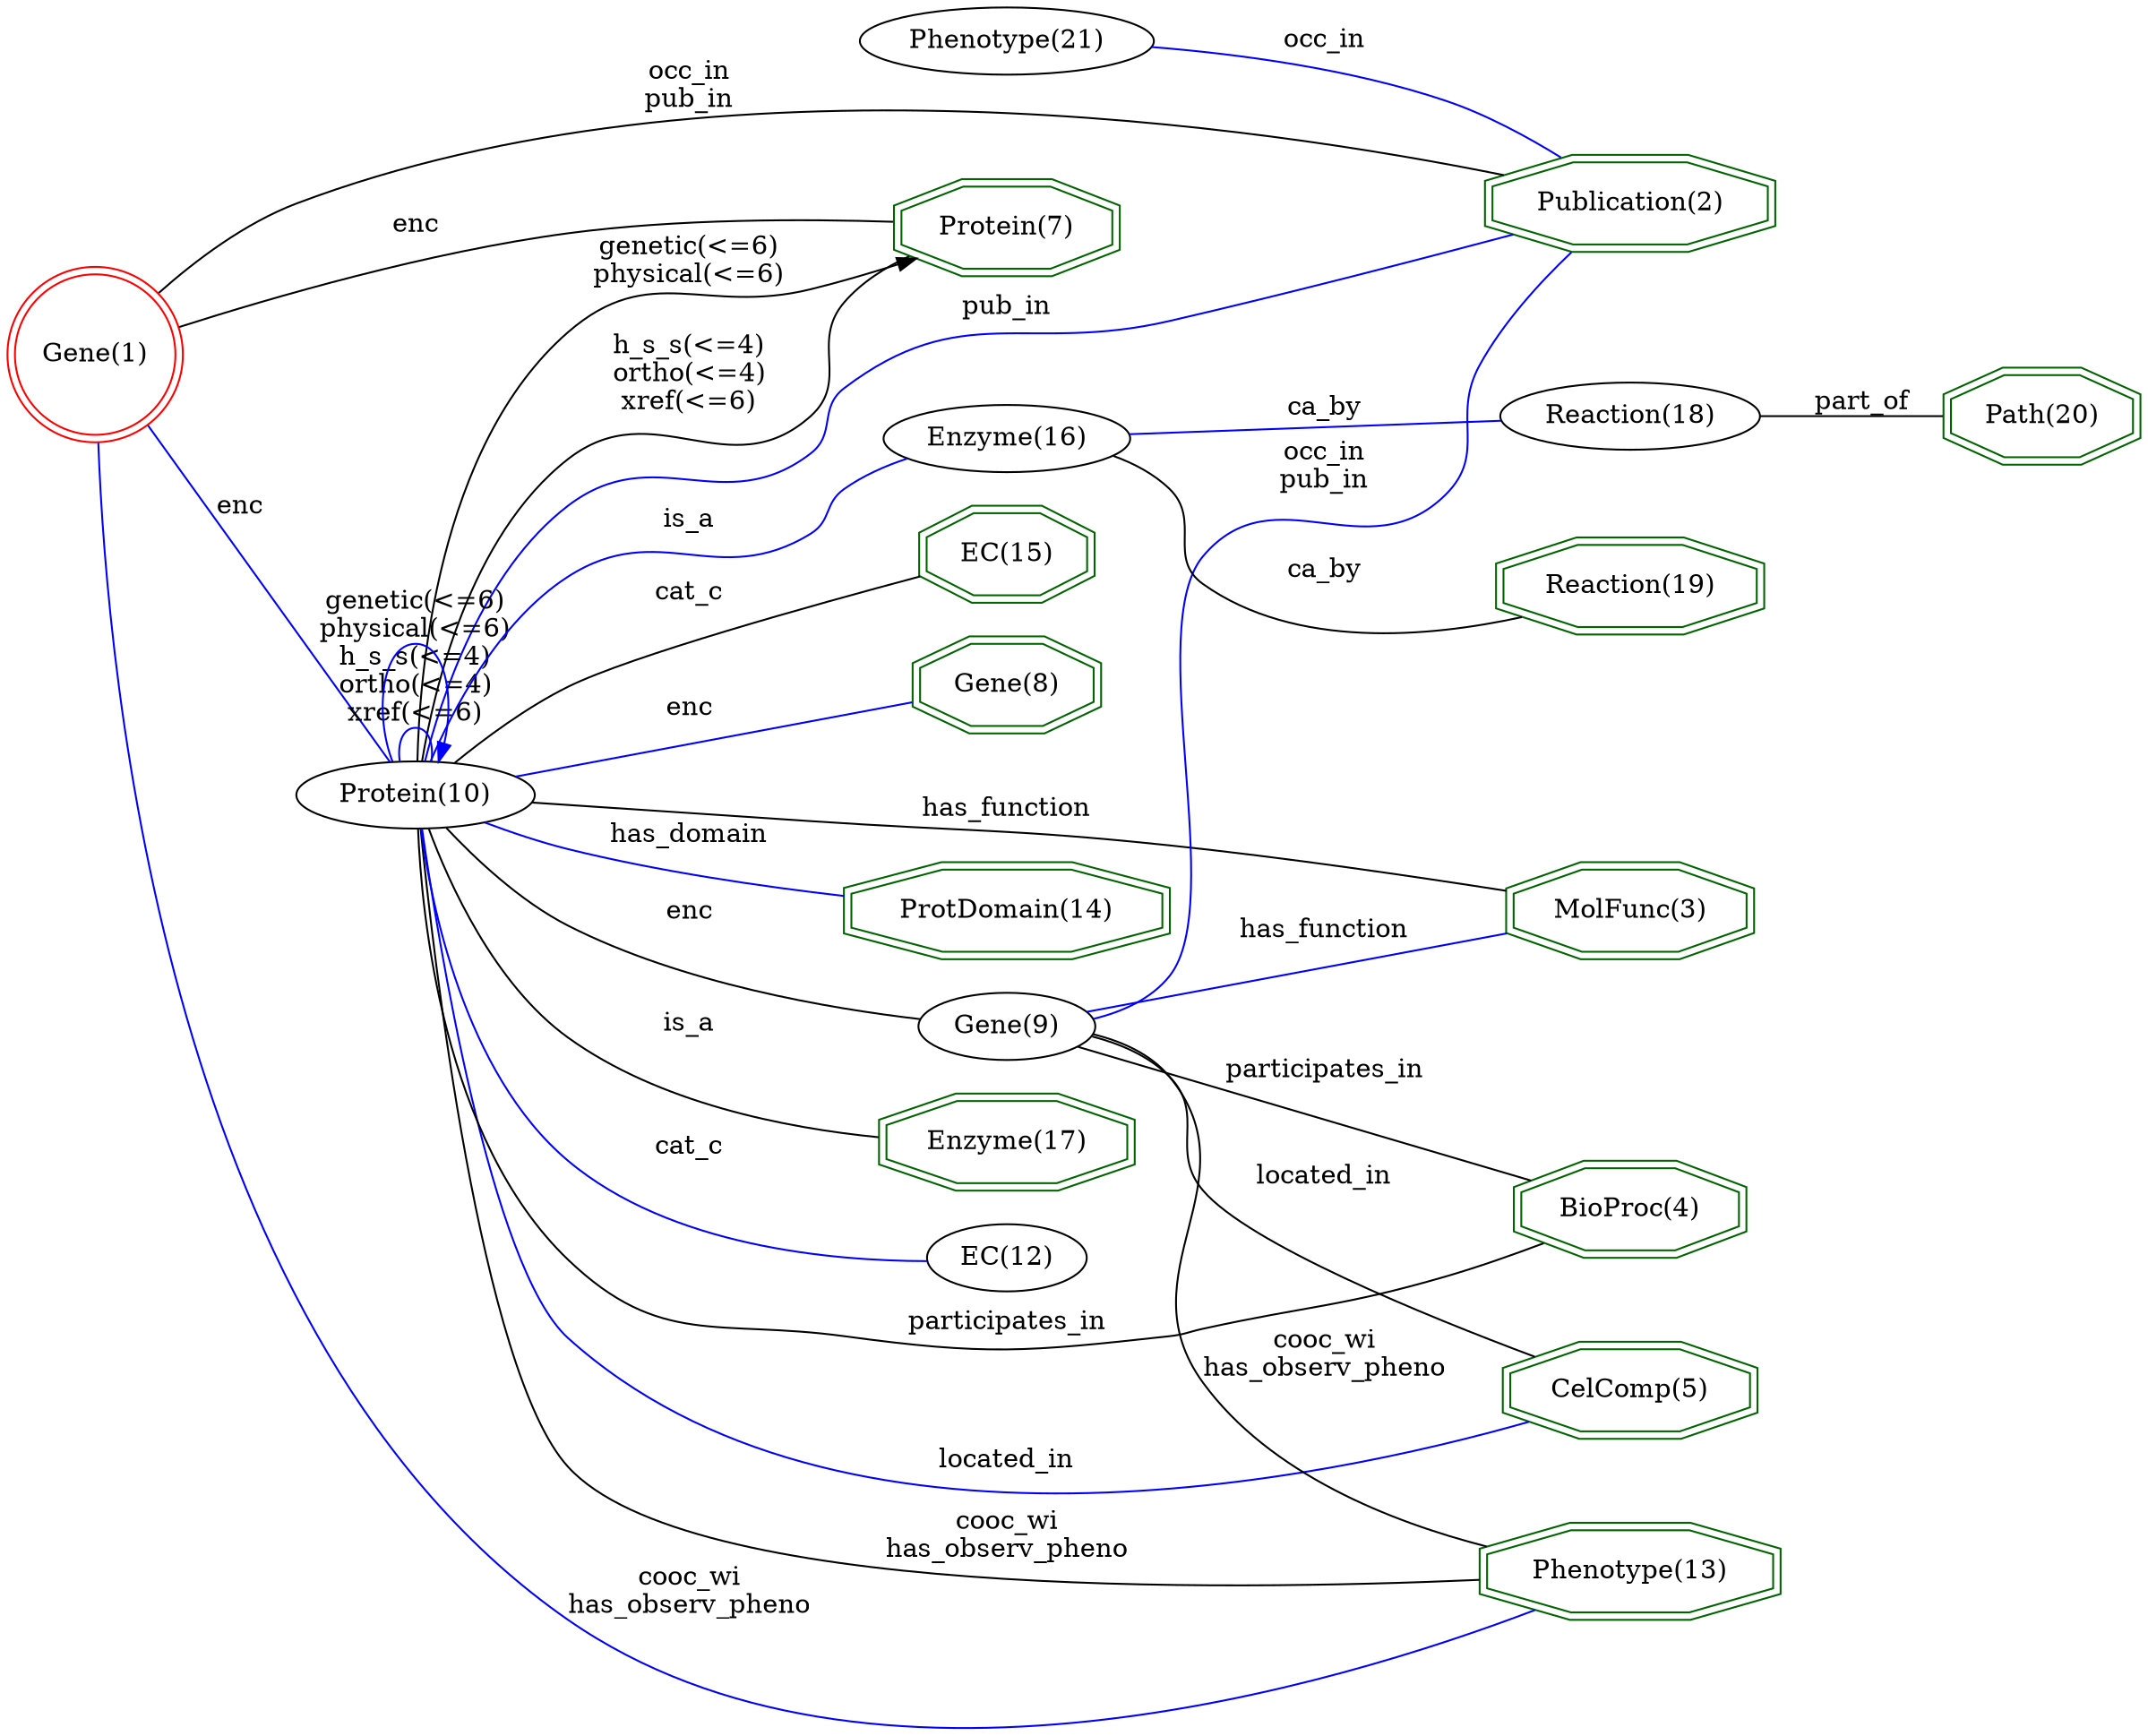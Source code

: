 digraph {
	graph [_draw_="c 9 -#fffffe00 C 7 -#ffffff P 4 0 0 0 861.76 992.95 861.76 992.95 0 ",
		bb="0,0,992.95,861.76",
		dpi=96,
		rankdir=LR,
		xdotversion=1.7
	];
	node [label="\N"];
	"Publication(2)"	[_draw_="c 7 -#006400 p 8 815.31 751.3 815.31 766.22 776.71 776.76 722.12 776.76 683.52 766.22 683.52 751.3 722.12 740.76 776.71 740.76 c \
7 -#006400 p 8 819.32 748.25 819.32 769.27 777.25 780.76 721.58 780.76 679.51 769.27 679.51 748.25 721.58 736.76 777.25 736.76 ",
		_ldraw_="F 14 11 -Times-Roman c 7 -#000000 T 749.41 754.56 0 80.1 14 -Publication(2) ",
		color=darkgreen,
		height=0.61111,
		pos="749.41,758.76",
		shape=doubleoctagon,
		width=1.9362];
	"CelComp(5)"	[_draw_="c 7 -#006400 p 8 808.02 151.3 808.02 166.22 773.69 176.76 725.14 176.76 690.81 166.22 690.81 151.3 725.14 140.76 773.69 140.76 c \
7 -#006400 p 8 812.01 148.34 812.01 169.17 774.29 180.76 724.54 180.76 686.82 169.17 686.82 148.34 724.54 136.76 774.29 136.76 ",
		_ldraw_="F 14 11 -Times-Roman c 7 -#000000 T 749.41 154.56 0 69.99 10 -CelComp(5) ",
		color=darkgreen,
		height=0.61111,
		pos="749.41,158.76",
		shape=doubleoctagon,
		width=1.7443];
	"Path(20)"	[_draw_="c 7 -#006400 p 8 988.86 642.3 988.86 657.22 963.19 667.76 926.89 667.76 901.23 657.22 901.23 642.3 926.89 631.76 963.19 631.76 c \
7 -#006400 p 8 992.85 639.62 992.85 659.9 963.98 671.76 926.11 671.76 897.23 659.9 897.23 639.62 926.11 627.76 963.98 627.76 ",
		_ldraw_="F 14 11 -Times-Roman c 7 -#000000 T 945.04 645.56 0 48.21 8 -Path(20) ",
		color=darkgreen,
		height=0.61111,
		pos="945.04,649.76",
		shape=doubleoctagon,
		width=1.3307];
	"Phenotype(13)"	[_draw_="c 7 -#006400 p 8 816.52 60.3 816.52 75.22 777.21 85.76 721.62 85.76 682.31 75.22 682.31 60.3 721.62 49.76 777.21 49.76 c 7 -#006400 \
p 8 820.51 57.23 820.51 78.29 777.74 89.76 721.09 89.76 678.32 78.29 678.32 57.23 721.09 45.76 777.74 45.76 ",
		_ldraw_="F 14 11 -Times-Roman c 7 -#000000 T 749.41 63.56 0 82.43 13 -Phenotype(13) ",
		color=darkgreen,
		height=0.61111,
		pos="749.41,67.759",
		shape=doubleoctagon,
		width=1.9805];
	"Gene(1)"	[_draw_="c 7 -#ff0000 e 43.08 680.76 39.15 39.15 c 7 -#ff0000 e 43.08 680.76 43.15 43.15 ",
		_ldraw_="F 14 11 -Times-Roman c 7 -#000000 T 43.08 676.56 0 45.86 7 -Gene(1) ",
		color=red,
		height=1.1966,
		pos="43.077,680.76",
		shape=doublecircle,
		width=1.1966];
	"Gene(1)" -> "Publication(2)"	[_draw_="c 7 -#000000 B 7 73.55 711.7 91.5 728.43 115.88 747.68 141.58 757.76 330.4 831.77 578.38 795.04 689.78 772.27 ",
		_ldraw_="F 14 11 -Times-Roman c 7 -#000000 T 312.45 816.56 0 37.32 6 -occ_in F 14 11 -Times-Roman c 7 -#000000 T 312.45 802.56 0 38.89 6 \
-pub_in ",
		arrowhead=none,
		color=black,
		label="occ_in\npub_in",
		lp="312.45,813.76",
		pos="73.55,711.7 91.5,728.43 115.88,747.68 141.58,757.76 330.4,831.77 578.38,795.04 689.78,772.27"];
	"Gene(1)" -> "Phenotype(13)"	[_draw_="c 7 -#0000ff B 7 43.44 637.49 44.35 519.57 65.08 192.04 260.35 52.76 396.14 -44.09 611.5 16.79 703.91 50.16 ",
		_ldraw_="F 14 11 -Times-Roman c 7 -#000000 T 312.45 69.56 0 47.43 7 -cooc_wi F 14 11 -Times-Roman c 7 -#000000 T 312.45 55.56 0 104.2 16 \
-has_observ_pheno ",
		arrowhead=none,
		color=blue,
		label="cooc_wi\nhas_observ_pheno",
		lp="312.45,66.759",
		pos="43.441,637.49 44.351,519.57 65.085,192.04 260.35,52.759 396.14,-44.093 611.5,16.787 703.91,50.156"];
	"Protein(7)"	[_draw_="c 7 -#006400 p 8 509.76 738.3 509.76 753.22 480.75 763.76 439.72 763.76 410.71 753.22 410.71 738.3 439.72 727.76 480.75 727.76 c \
7 -#006400 p 8 513.74 735.5 513.74 756.02 481.45 767.76 439.02 767.76 406.73 756.02 406.73 735.5 439.02 723.76 481.45 723.76 ",
		_ldraw_="F 14 11 -Times-Roman c 7 -#000000 T 460.24 741.56 0 56.77 10 -Protein(7) ",
		color=darkgreen,
		height=0.61111,
		pos="460.24,745.76",
		shape=doubleoctagon,
		width=1.4931];
	"Gene(1)" -> "Protein(7)"	[_draw_="c 7 -#000000 B 7 83.61 695.83 126.42 711.3 197.1 734.41 260.35 743.76 309.54 751.03 366.32 750.75 406.59 749.12 ",
		_ldraw_="F 14 11 -Times-Roman c 7 -#000000 T 191.97 742.56 0 19.43 3 -enc ",
		arrowhead=none,
		color=black,
		label=enc,
		lp="191.97,746.76",
		pos="83.606,695.83 126.42,711.3 197.1,734.41 260.35,743.76 309.54,751.03 366.32,750.75 406.59,749.12"];
	"Protein(10)"	[_draw_="c 7 -#000000 e 191.97 463.76 50.27 18 ",
		_ldraw_="F 14 11 -Times-Roman c 7 -#000000 T 191.97 459.56 0 63.77 11 -Protein(10) ",
		height=0.5,
		pos="191.97,463.76",
		width=1.3996];
	"Gene(1)" -> "Protein(10)"	[_draw_="c 7 -#0000ff B 4 68 645.41 99.87 598.33 155.02 516.86 179.12 481.26 ",
		_ldraw_="F 14 11 -Times-Roman c 7 -#000000 T 113.87 594.56 0 19.43 3 -enc ",
		arrowhead=none,
		color=blue,
		label=enc,
		lp="113.87,598.76",
		pos="68.004,645.41 99.872,598.33 155.02,516.86 179.12,481.26"];
	"EC(15)"	[_draw_="c 7 -#006400 p 8 499.46 572.3 499.46 587.22 476.48 597.76 443.99 597.76 421.01 587.22 421.01 572.3 443.99 561.76 476.48 561.76 c \
7 -#006400 p 8 503.47 569.74 503.47 589.78 477.36 601.76 443.11 601.76 417 589.78 417 569.74 443.11 557.76 477.36 557.76 ",
		_ldraw_="F 14 11 -Times-Roman c 7 -#000000 T 460.24 575.56 0 41.21 6 -EC(15) ",
		color=darkgreen,
		height=0.61111,
		pos="460.24,579.76",
		shape=doubleoctagon,
		width=1.1977];
	"Gene(8)"	[_draw_="c 7 -#006400 p 8 502.35 510.3 502.35 525.22 477.68 535.76 442.79 535.76 418.12 525.22 418.12 510.3 442.79 499.76 477.68 499.76 c \
7 -#006400 p 8 506.33 507.66 506.33 527.86 478.49 539.76 441.98 539.76 414.14 527.86 414.14 507.66 441.98 495.76 478.49 495.76 ",
		_ldraw_="F 14 11 -Times-Roman c 7 -#000000 T 460.24 513.56 0 45.86 7 -Gene(8) ",
		color=darkgreen,
		height=0.61111,
		pos="460.24,517.76",
		shape=doubleoctagon,
		width=1.286];
	"MolFunc(3)"	[_draw_="c 7 -#006400 p 8 806.81 398.3 806.81 413.22 773.19 423.76 725.64 423.76 692.02 413.22 692.02 398.3 725.64 387.76 773.19 387.76 c \
7 -#006400 p 8 810.82 395.37 810.82 416.15 773.8 427.76 725.03 427.76 688.01 416.15 688.01 395.37 725.03 383.76 773.8 383.76 ",
		_ldraw_="F 14 11 -Times-Roman c 7 -#000000 T 749.41 401.56 0 67.66 10 -MolFunc(3) ",
		color=darkgreen,
		height=0.61111,
		pos="749.41,405.76",
		shape=doubleoctagon,
		width=1.7];
	"BioProc(4)"	[_draw_="c 7 -#006400 p 8 802.87 266.3 802.87 281.22 771.56 291.76 727.27 291.76 695.96 281.22 695.96 266.3 727.27 255.76 771.56 255.76 c \
7 -#006400 p 8 806.87 263.43 806.87 284.09 772.21 295.76 726.62 295.76 691.96 284.09 691.96 263.43 726.62 251.76 772.21 251.76 ",
		_ldraw_="F 14 11 -Times-Roman c 7 -#000000 T 749.41 269.56 0 62.21 10 -BioProc(4) ",
		color=darkgreen,
		height=0.61111,
		pos="749.41,273.76",
		shape=doubleoctagon,
		width=1.5966];
	"ProtDomain(14)"	[_draw_="c 7 -#006400 p 8 534.09 398.3 534.09 413.22 490.83 423.76 429.64 423.76 386.38 413.22 386.38 398.3 429.64 387.76 490.83 387.76 c \
7 -#006400 p 8 538.1 395.16 538.1 416.36 491.31 427.76 429.16 427.76 382.37 416.36 382.37 395.16 429.16 383.76 491.31 383.76 ",
		_ldraw_="F 14 11 -Times-Roman c 7 -#000000 T 460.24 401.56 0 91.77 14 -ProtDomain(14) ",
		color=darkgreen,
		height=0.61111,
		pos="460.24,405.76",
		shape=doubleoctagon,
		width=2.1578];
	"Reaction(19)"	[_draw_="c 7 -#006400 p 8 810.24 554.3 810.24 569.22 774.61 579.76 724.22 579.76 688.59 569.22 688.59 554.3 724.22 543.76 774.61 543.76 c \
7 -#006400 p 8 814.23 551.31 814.23 572.2 775.19 583.76 723.64 583.76 684.6 572.2 684.6 551.31 723.64 539.76 775.19 539.76 ",
		_ldraw_="F 14 11 -Times-Roman c 7 -#000000 T 749.41 557.56 0 73.08 12 -Reaction(19) ",
		color=darkgreen,
		height=0.61111,
		pos="749.41,561.76",
		shape=doubleoctagon,
		width=1.803];
	"Enzyme(17)"	[_draw_="c 7 -#006400 p 8 518.72 282.3 518.72 297.22 484.46 307.76 436.01 307.76 401.75 297.22 401.75 282.3 436.01 271.76 484.46 271.76 c \
7 -#006400 p 8 522.73 279.35 522.73 300.17 485.07 311.76 435.41 311.76 397.74 300.17 397.74 279.35 435.41 267.76 485.07 267.76 ",
		_ldraw_="F 14 11 -Times-Roman c 7 -#000000 T 460.24 285.56 0 69.19 10 -Enzyme(17) ",
		color=darkgreen,
		height=0.61111,
		pos="460.24,289.76",
		shape=doubleoctagon,
		width=1.7291];
	"Phenotype(21)"	[_draw_="c 7 -#000000 e 460.24 843.76 62.35 18 ",
		_ldraw_="F 14 11 -Times-Roman c 7 -#000000 T 460.24 839.56 0 82.43 13 -Phenotype(21) ",
		height=0.5,
		pos="460.24,843.76",
		width=1.7271];
	"Phenotype(21)" -> "Publication(2)"	[_draw_="c 7 -#0000ff B 7 521.47 840.05 561.71 836.14 615.28 828.13 660.12 811.76 681.11 804.09 702.65 791.28 719.21 780.17 ",
		_ldraw_="F 14 11 -Times-Roman c 7 -#000000 T 608.02 837.56 0 37.32 6 -occ_in ",
		arrowhead=none,
		color=blue,
		label=occ_in,
		lp="608.02,841.76",
		pos="521.47,840.05 561.71,836.14 615.28,828.13 660.12,811.76 681.11,804.09 702.65,791.28 719.21,780.17"];
	"Protein(10)" -> "Publication(2)"	[_draw_="c 7 -#0000ff B 16 196.7 482.12 203.76 512 221.91 570.97 260.35 602.76 297.31 633.32 327.06 600.86 364.55 630.76 377.92 641.42 369 \
654.33 382.55 664.76 438.73 707.98 469.21 683.34 537.92 700.76 591.93 714.45 653.32 731.54 695.8 743.62 ",
		_ldraw_="F 14 11 -Times-Roman c 7 -#000000 T 460.24 703.56 0 38.89 6 -pub_in ",
		arrowhead=none,
		color=blue,
		label=pub_in,
		lp="460.24,707.76",
		pos="196.7,482.12 203.76,512 221.91,570.97 260.35,602.76 297.31,633.32 327.06,600.86 364.55,630.76 377.92,641.42 369,654.33 382.55,664.76 \
438.73,707.98 469.21,683.34 537.92,700.76 591.93,714.45 653.32,731.54 695.8,743.62"];
	"Protein(10)" -> "CelComp(5)"	[_draw_="c 7 -#0000ff B 7 194.95 445.51 201.31 390.3 223.03 226.61 260.35 190.76 380.23 75.61 602.14 117.85 699.96 144.11 ",
		_ldraw_="F 14 11 -Times-Roman c 7 -#000000 T 460.24 129.56 0 58.31 10 -located_in ",
		arrowhead=none,
		color=blue,
		label=located_in,
		lp="460.24,133.76",
		pos="194.95,445.51 201.31,390.3 223.03,226.61 260.35,190.76 380.23,75.61 602.14,117.85 699.96,144.11"];
	"Protein(10)" -> "Phenotype(13)"	[_draw_="c 7 -#000000 B 7 194.29 445.72 199.23 383.17 218.47 176.69 260.35 127.76 313.02 66.23 555.75 62.95 677.86 65.37 ",
		_ldraw_="F 14 11 -Times-Roman c 7 -#000000 T 460.24 97.56 0 47.43 7 -cooc_wi F 14 11 -Times-Roman c 7 -#000000 T 460.24 83.56 0 104.2 16 \
-has_observ_pheno ",
		arrowhead=none,
		color=black,
		label="cooc_wi\nhas_observ_pheno",
		lp="460.24,94.759",
		pos="194.29,445.72 199.23,383.17 218.47,176.69 260.35,127.76 313.02,66.227 555.75,62.948 677.86,65.372"];
	"Protein(10)" -> "Protein(7)"	[_draw_="c 7 -#000000 B 13 194.98 481.99 199.75 516.11 215 589.63 260.35 627.76 296.65 658.28 329.72 618.57 364.55 650.76 384.69 669.37 364.6 \
689.04 382.55 709.76 391.13 719.65 403.01 727.02 414.86 732.42 ",
		_ldraw_="F 14 11 -Times-Roman c 7 -#000000 T 312.45 681.56 0 64.01 10 -h_s_s(<=4) F 14 11 -Times-Roman c 7 -#000000 T 312.45 667.56 0 61.67 \
10 -ortho(<=4) F 14 11 -Times-Roman c 7 -#000000 T 312.45 653.56 0 54.65 9 -xref(<=6) ",
		arrowhead=none,
		color=black,
		label="h_s_s(<=4)\northo(<=4)\nxref(<=6)",
		lp="312.45,671.76",
		pos="194.98,481.99 199.75,516.11 215,589.63 260.35,627.76 296.65,658.28 329.72,618.57 364.55,650.76 384.69,669.37 364.6,689.04 382.55,\
709.76 391.13,719.65 403.01,727.02 414.86,732.42"];
	"Protein(10)" -> "Protein(7)"	[_draw_="c 7 -#000000 B 10 192.53 481.76 192.52 525 198.85 635.36 260.35 692.76 295.02 725.12 318.75 703.47 364.55 715.76 378.49 719.5 393.44 \
724 407.24 728.36 ",
		_hdraw_="S 5 -solid c 7 -#000000 C 7 -#000000 P 3 406.46 731.79 417.05 731.5 408.6 725.12 ",
		_ldraw_="F 14 11 -Times-Roman c 7 -#000000 T 312.45 732.56 0 72.54 12 -genetic(<=6) F 14 11 -Times-Roman c 7 -#000000 T 312.45 718.56 0 78.77 \
13 -physical(<=6) ",
		arrowhead=normal,
		color=black,
		label="genetic(<=6)\nphysical(<=6)",
		lp="312.45,729.76",
		pos="e,417.05,731.5 192.53,481.76 192.52,525 198.85,635.36 260.35,692.76 295.02,725.12 318.75,703.47 364.55,715.76 378.49,719.5 393.44,\
724 407.24,728.36"];
	"Protein(10)" -> "EC(15)"	[_draw_="c 7 -#000000 B 7 210.59 480.54 223.51 492.08 241.94 507.01 260.35 516.76 274.68 524.34 366.21 552.12 419.97 568.15 ",
		_ldraw_="F 14 11 -Times-Roman c 7 -#000000 T 312.45 553.56 0 29.53 5 -cat_c ",
		arrowhead=none,
		color=black,
		label=cat_c,
		lp="312.45,557.76",
		pos="210.59,480.54 223.51,492.08 241.94,507.01 260.35,516.76 274.68,524.34 366.21,552.12 419.97,568.15"];
	"Protein(10)" -> "Gene(8)"	[_draw_="c 7 -#0000ff B 7 235.74 472.69 243.91 474.38 252.39 476.13 260.35 477.76 312.98 488.52 373.48 500.65 413.8 508.71 ",
		_ldraw_="F 14 11 -Times-Roman c 7 -#000000 T 312.45 501.56 0 19.43 3 -enc ",
		arrowhead=none,
		color=blue,
		label=enc,
		lp="312.45,505.76",
		pos="235.74,472.69 243.91,474.38 252.39,476.13 260.35,477.76 312.98,488.52 373.48,500.65 413.8,508.71"];
	"Protein(10)" -> "MolFunc(3)"	[_draw_="c 7 -#000000 B 7 241.91 460.98 308.86 456.94 432.71 448.61 537.92 436.76 588.57 431.05 645.78 422.49 687.76 415.81 ",
		_ldraw_="F 14 11 -Times-Roman c 7 -#000000 T 460.24 454.56 0 72.32 12 -has_function ",
		arrowhead=none,
		color=black,
		label=has_function,
		lp="460.24,458.76",
		pos="241.91,460.98 308.86,456.94 432.71,448.61 537.92,436.76 588.57,431.05 645.78,422.49 687.76,415.81"];
	"Protein(10)" -> "BioProc(4)"	[_draw_="c 7 -#000000 B 16 193.09 445.73 194.35 403.39 203.36 296.61 260.35 235.76 299.92 193.52 325.58 200.92 382.55 190.76 450.53 178.64 \
469.4 182.2 537.92 190.76 551.82 192.49 647.16 216.43 660.12 221.76 681.01 230.36 702.91 243.22 719.66 254 ",
		_ldraw_="F 14 11 -Times-Roman c 7 -#000000 T 460.24 193.56 0 82.41 15 -participates_in ",
		arrowhead=none,
		color=black,
		label=participates_in,
		lp="460.24,197.76",
		pos="193.09,445.73 194.35,403.39 203.36,296.61 260.35,235.76 299.92,193.52 325.58,200.92 382.55,190.76 450.53,178.64 469.4,182.2 537.92,\
190.76 551.82,192.49 647.16,216.43 660.12,221.76 681.01,230.36 702.91,243.22 719.66,254"];
	"Protein(10)" -> "ProtDomain(14)"	[_draw_="c 7 -#0000ff B 7 222.94 449.46 234.42 444.48 247.78 439.26 260.35 435.76 299.88 424.75 345.02 417.52 382.29 412.93 ",
		_ldraw_="F 14 11 -Times-Roman c 7 -#000000 T 312.45 438.56 0 67.66 10 -has_domain ",
		arrowhead=none,
		color=blue,
		label=has_domain,
		lp="312.45,442.76",
		pos="222.94,449.46 234.42,444.48 247.78,439.26 260.35,435.76 299.88,424.75 345.02,417.52 382.29,412.93"];
	"Protein(10)" -> "Enzyme(17)"	[_draw_="c 7 -#000000 B 7 198.35 445.47 207.04 419.2 226.66 371.05 260.35 344.76 299.75 314.01 355.27 300.44 397.64 294.46 ",
		_ldraw_="F 14 11 -Times-Roman c 7 -#000000 T 312.45 347.56 0 22.55 4 -is_a ",
		arrowhead=none,
		color=black,
		label=is_a,
		lp="312.45,351.76",
		pos="198.35,445.47 207.04,419.2 226.66,371.05 260.35,344.76 299.75,314.01 355.27,300.44 397.64,294.46"];
	"Protein(10)" -> "Protein(10)"	[_draw_="c 7 -#0000ff B 7 184.91 481.91 183.83 491.3 186.18 499.76 191.97 499.76 197.76 499.76 200.11 491.3 199.02 481.91 ",
		_ldraw_="F 14 11 -Times-Roman c 7 -#000000 T 191.97 530.56 0 64.01 10 -h_s_s(<=4) F 14 11 -Times-Roman c 7 -#000000 T 191.97 516.56 0 61.67 \
10 -ortho(<=4) F 14 11 -Times-Roman c 7 -#000000 T 191.97 502.56 0 54.65 9 -xref(<=6) ",
		arrowhead=none,
		color=blue,
		label="h_s_s(<=4)\northo(<=4)\nxref(<=6)",
		lp="191.97,520.76",
		pos="184.91,481.91 183.83,491.3 186.18,499.76 191.97,499.76 197.76,499.76 200.11,491.3 199.02,481.91"];
	"Protein(10)" -> "Protein(10)"	[_draw_="c 7 -#0000ff B 7 181.59 481.65 173.5 506.23 176.96 541.76 191.97 541.76 205.04 541.76 209.35 514.8 204.9 491.6 ",
		_hdraw_="S 5 -solid c 7 -#0000ff C 7 -#0000ff P 3 208.22 490.47 202.34 481.65 201.44 492.2 ",
		_ldraw_="F 14 11 -Times-Roman c 7 -#000000 T 191.97 558.56 0 72.54 12 -genetic(<=6) F 14 11 -Times-Roman c 7 -#000000 T 191.97 544.56 0 78.77 \
13 -physical(<=6) ",
		arrowhead=normal,
		color=blue,
		label="genetic(<=6)\nphysical(<=6)",
		lp="191.97,555.76",
		pos="e,202.34,481.65 181.59,481.65 173.5,506.23 176.96,541.76 191.97,541.76 205.04,541.76 209.35,514.8 204.9,491.6"];
	"EC(12)"	[_draw_="c 7 -#000000 e 460.24 231.76 36.28 18 ",
		_ldraw_="F 14 11 -Times-Roman c 7 -#000000 T 460.24 227.56 0 41.21 6 -EC(12) ",
		height=0.5,
		pos="460.24,231.76",
		width=1.0039];
	"Protein(10)" -> "EC(12)"	[_draw_="c 7 -#0000ff B 7 194.36 445.67 198.16 409.39 211.92 327.46 260.35 283.76 305.93 242.63 380.04 233.3 423.77 231.6 ",
		_ldraw_="F 14 11 -Times-Roman c 7 -#000000 T 312.45 286.56 0 29.53 5 -cat_c ",
		arrowhead=none,
		color=blue,
		label=cat_c,
		lp="312.45,290.76",
		pos="194.36,445.67 198.16,409.39 211.92,327.46 260.35,283.76 305.93,242.63 380.04,233.3 423.77,231.6"];
	"Gene(9)"	[_draw_="c 7 -#000000 e 460.24 347.76 39.15 18 ",
		_ldraw_="F 14 11 -Times-Roman c 7 -#000000 T 460.24 343.56 0 45.86 7 -Gene(9) ",
		height=0.5,
		pos="460.24,347.76",
		width=1.0855];
	"Protein(10)" -> "Gene(9)"	[_draw_="c 7 -#000000 B 7 206.3 446.25 218.69 431.19 238.5 410 260.35 397.76 311.91 368.87 380.23 356.43 421.89 351.24 ",
		_ldraw_="F 14 11 -Times-Roman c 7 -#000000 T 312.45 400.56 0 19.43 3 -enc ",
		arrowhead=none,
		color=black,
		label=enc,
		lp="312.45,404.76",
		pos="206.3,446.25 218.69,431.19 238.5,410 260.35,397.76 311.91,368.87 380.23,356.43 421.89,351.24"];
	"Enzyme(16)"	[_draw_="c 7 -#000000 e 460.24 637.76 53.63 18 ",
		_ldraw_="F 14 11 -Times-Roman c 7 -#000000 T 460.24 633.56 0 69.19 10 -Enzyme(16) ",
		height=0.5,
		pos="460.24,637.76",
		width=1.4949];
	"Protein(10)" -> "Enzyme(16)"	[_draw_="c 7 -#0000ff B 13 199.74 481.61 209.49 504.78 229.74 544.72 260.35 565.76 299.44 592.62 324.15 563.92 364.55 588.76 375.32 595.38 \
372.21 603.5 382.55 610.76 392.61 617.81 404.68 623.19 416.25 627.22 ",
		_ldraw_="F 14 11 -Times-Roman c 7 -#000000 T 312.45 591.56 0 22.55 4 -is_a ",
		arrowhead=none,
		color=blue,
		label=is_a,
		lp="312.45,595.76",
		pos="199.74,481.61 209.49,504.78 229.74,544.72 260.35,565.76 299.44,592.62 324.15,563.92 364.55,588.76 375.32,595.38 372.21,603.5 382.55,\
610.76 392.61,617.81 404.68,623.19 416.25,627.22"];
	"Gene(9)" -> "Publication(2)"	[_draw_="c 7 -#0000ff B 16 498.32 352.13 512.89 355.79 528.39 362.5 537.92 374.76 565.57 410.35 527.86 541.49 555.92 576.76 586.25 614.88 \
626.53 575.48 660.12 610.76 681.08 632.78 663.88 649.9 678.12 676.76 690.06 699.29 709.16 721.02 724.43 736.45 ",
		_ldraw_="F 14 11 -Times-Roman c 7 -#000000 T 608.02 627.56 0 37.32 6 -occ_in F 14 11 -Times-Roman c 7 -#000000 T 608.02 613.56 0 38.89 6 \
-pub_in ",
		arrowhead=none,
		color=blue,
		label="occ_in\npub_in",
		lp="608.02,624.76",
		pos="498.32,352.13 512.89,355.79 528.39,362.5 537.92,374.76 565.57,410.35 527.86,541.49 555.92,576.76 586.25,614.88 626.53,575.48 660.12,\
610.76 681.08,632.78 663.88,649.9 678.12,676.76 690.06,699.29 709.16,721.02 724.43,736.45"];
	"Gene(9)" -> "CelComp(5)"	[_draw_="c 7 -#000000 B 10 497.28 341.51 511.35 337.55 526.74 331.13 537.92 320.76 552.51 307.23 542.92 294.83 555.92 279.76 598.07 230.88 \
664.9 195.08 707.69 175.59 ",
		_ldraw_="F 14 11 -Times-Roman c 7 -#000000 T 608.02 282.56 0 58.31 10 -located_in ",
		arrowhead=none,
		color=black,
		label=located_in,
		lp="608.02,286.76",
		pos="497.28,341.51 511.35,337.55 526.74,331.13 537.92,320.76 552.51,307.23 542.92,294.83 555.92,279.76 598.07,230.88 664.9,195.08 707.69,\
175.59"];
	"Gene(9)" -> "Phenotype(13)"	[_draw_="c 7 -#000000 B 10 498.14 343.25 512.69 339.56 528.21 332.88 537.92 320.76 580.18 268.01 517.69 225.5 555.92 169.76 587.68 123.44 \
647.37 96.54 691.89 82.11 ",
		_ldraw_="F 14 11 -Times-Roman c 7 -#000000 T 608.02 186.56 0 47.43 7 -cooc_wi F 14 11 -Times-Roman c 7 -#000000 T 608.02 172.56 0 104.2 16 \
-has_observ_pheno ",
		arrowhead=none,
		color=black,
		label="cooc_wi\nhas_observ_pheno",
		lp="608.02,183.76",
		pos="498.14,343.25 512.69,339.56 528.21,332.88 537.92,320.76 580.18,268.01 517.69,225.5 555.92,169.76 587.68,123.44 647.37,96.535 691.89,\
82.108"];
	"Gene(9)" -> "MolFunc(3)"	[_draw_="c 7 -#0000ff B 4 496.45 354.87 545.05 364.69 633.26 382.5 691.34 394.23 ",
		_ldraw_="F 14 11 -Times-Roman c 7 -#000000 T 608.02 390.56 0 72.32 12 -has_function ",
		arrowhead=none,
		color=blue,
		label=has_function,
		lp="608.02,394.76",
		pos="496.45,354.87 545.05,364.69 633.26,382.5 691.34,394.23"];
	"Gene(9)" -> "BioProc(4)"	[_draw_="c 7 -#000000 B 4 494.74 339.13 545.12 326.14 640.69 301.52 699.05 286.48 ",
		_ldraw_="F 14 11 -Times-Roman c 7 -#000000 T 608.02 324.56 0 82.41 15 -participates_in ",
		arrowhead=none,
		color=black,
		label=participates_in,
		lp="608.02,328.76",
		pos="494.74,339.13 545.12,326.14 640.69,301.52 699.05,286.48"];
	"Enzyme(16)" -> "Reaction(19)"	[_draw_="c 7 -#000000 B 10 507.1 628.81 518.28 624.82 529.45 619.06 537.92 610.76 554.19 594.81 537.22 575.79 555.92 562.76 596.91 534.19 \
655.67 538.65 697.47 547.3 ",
		_ldraw_="F 14 11 -Times-Roman c 7 -#000000 T 608.02 565.56 0 33.43 5 -ca_by ",
		arrowhead=none,
		color=black,
		label=ca_by,
		lp="608.02,569.76",
		pos="507.1,628.81 518.28,624.82 529.45,619.06 537.92,610.76 554.19,594.81 537.22,575.79 555.92,562.76 596.91,534.19 655.67,538.65 697.47,\
547.3"];
	"Reaction(18)"	[_draw_="c 7 -#000000 e 749.41 649.76 56.04 18 ",
		_ldraw_="F 14 11 -Times-Roman c 7 -#000000 T 749.41 645.56 0 73.08 12 -Reaction(18) ",
		height=0.5,
		pos="749.41,649.76",
		width=1.5631];
	"Enzyme(16)" -> "Reaction(18)"	[_draw_="c 7 -#0000ff B 4 513.91 639.96 564.75 642.08 641.43 645.29 693.14 647.45 ",
		_ldraw_="F 14 11 -Times-Roman c 7 -#000000 T 608.02 649.56 0 33.43 5 -ca_by ",
		arrowhead=none,
		color=blue,
		label=ca_by,
		lp="608.02,653.76",
		pos="513.91,639.96 564.75,642.08 641.43,645.29 693.14,647.45"];
	"Reaction(18)" -> "Path(20)"	[_draw_="c 7 -#000000 B 4 805.9 649.76 834.73 649.76 869.59 649.76 897.07 649.76 ",
		_ldraw_="F 14 11 -Times-Roman c 7 -#000000 T 858.93 652.56 0 40.43 7 -part_of ",
		arrowhead=none,
		color=black,
		label=part_of,
		lp="858.93,656.76",
		pos="805.9,649.76 834.73,649.76 869.59,649.76 897.07,649.76"];
}
